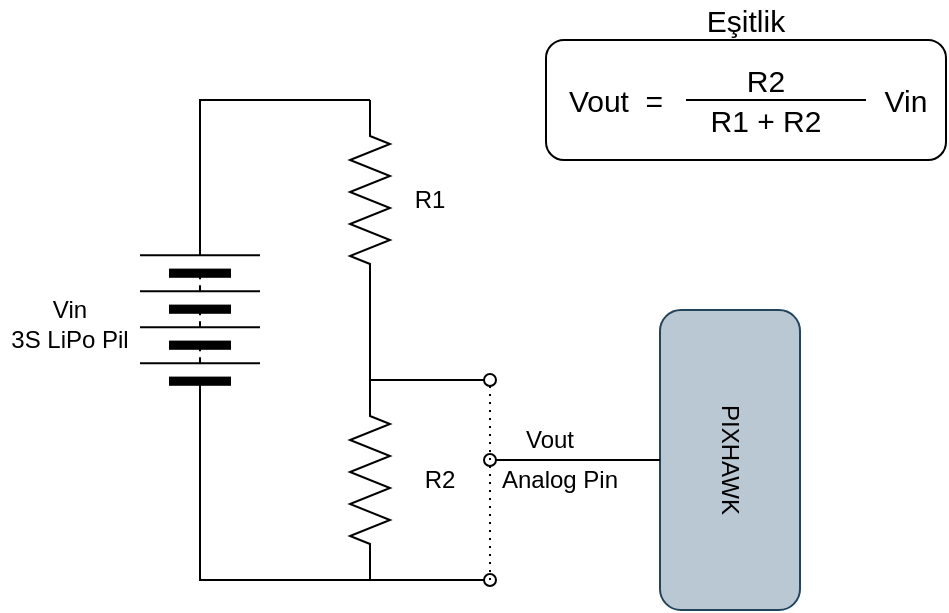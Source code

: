 <mxfile version="14.5.10" type="github">
  <diagram id="Iti2mCT5Af4c9H2t6gtc" name="Page-1">
    <mxGraphModel dx="998" dy="548" grid="1" gridSize="10" guides="1" tooltips="1" connect="1" arrows="1" fold="1" page="1" pageScale="1" pageWidth="827" pageHeight="1169" math="0" shadow="0">
      <root>
        <mxCell id="0" />
        <mxCell id="1" parent="0" />
        <mxCell id="HToAK4ubtSJy5c14UDUK-24" value="" style="rounded=1;whiteSpace=wrap;html=1;fillColor=none;" vertex="1" parent="1">
          <mxGeometry x="308" y="70" width="200" height="60" as="geometry" />
        </mxCell>
        <mxCell id="HToAK4ubtSJy5c14UDUK-1" value="" style="pointerEvents=1;verticalLabelPosition=bottom;shadow=0;dashed=0;align=center;html=1;verticalAlign=top;shape=mxgraph.electrical.miscellaneous.batteryStack;rotation=-90;" vertex="1" parent="1">
          <mxGeometry x="85" y="180" width="100" height="60" as="geometry" />
        </mxCell>
        <mxCell id="HToAK4ubtSJy5c14UDUK-2" value="3S LiPo Pil" style="text;html=1;strokeColor=none;fillColor=none;align=center;verticalAlign=middle;whiteSpace=wrap;rounded=0;" vertex="1" parent="1">
          <mxGeometry x="35" y="215" width="70" height="10" as="geometry" />
        </mxCell>
        <mxCell id="HToAK4ubtSJy5c14UDUK-3" value="" style="pointerEvents=1;verticalLabelPosition=bottom;shadow=0;dashed=0;align=center;html=1;verticalAlign=top;shape=mxgraph.electrical.resistors.resistor_2;rotation=-90;" vertex="1" parent="1">
          <mxGeometry x="170" y="140" width="100" height="20" as="geometry" />
        </mxCell>
        <mxCell id="HToAK4ubtSJy5c14UDUK-4" value="" style="pointerEvents=1;verticalLabelPosition=bottom;shadow=0;dashed=0;align=center;html=1;verticalAlign=top;shape=mxgraph.electrical.resistors.resistor_2;rotation=-90;" vertex="1" parent="1">
          <mxGeometry x="170" y="280" width="100" height="20" as="geometry" />
        </mxCell>
        <mxCell id="HToAK4ubtSJy5c14UDUK-5" value="R1" style="text;html=1;strokeColor=none;fillColor=none;align=center;verticalAlign=middle;whiteSpace=wrap;rounded=0;" vertex="1" parent="1">
          <mxGeometry x="230" y="140" width="40" height="20" as="geometry" />
        </mxCell>
        <mxCell id="HToAK4ubtSJy5c14UDUK-6" value="R2" style="text;html=1;strokeColor=none;fillColor=none;align=center;verticalAlign=middle;whiteSpace=wrap;rounded=0;" vertex="1" parent="1">
          <mxGeometry x="235" y="280" width="40" height="20" as="geometry" />
        </mxCell>
        <mxCell id="HToAK4ubtSJy5c14UDUK-7" value="Vin" style="text;html=1;strokeColor=none;fillColor=none;align=center;verticalAlign=middle;whiteSpace=wrap;rounded=0;" vertex="1" parent="1">
          <mxGeometry x="50" y="195" width="40" height="20" as="geometry" />
        </mxCell>
        <mxCell id="HToAK4ubtSJy5c14UDUK-8" value="" style="endArrow=none;html=1;exitX=0;exitY=0.5;exitDx=0;exitDy=0;exitPerimeter=0;entryX=0;entryY=0.5;entryDx=0;entryDy=0;rounded=0;" edge="1" parent="1" source="HToAK4ubtSJy5c14UDUK-4" target="HToAK4ubtSJy5c14UDUK-1">
          <mxGeometry width="50" height="50" relative="1" as="geometry">
            <mxPoint x="445" y="290" as="sourcePoint" />
            <mxPoint x="495" y="240" as="targetPoint" />
            <Array as="points">
              <mxPoint x="135" y="340" />
            </Array>
          </mxGeometry>
        </mxCell>
        <mxCell id="HToAK4ubtSJy5c14UDUK-9" value="" style="endArrow=none;html=1;exitX=1;exitY=0.5;exitDx=0;exitDy=0;entryX=1;entryY=0.5;entryDx=0;entryDy=0;entryPerimeter=0;rounded=0;" edge="1" parent="1" source="HToAK4ubtSJy5c14UDUK-1" target="HToAK4ubtSJy5c14UDUK-3">
          <mxGeometry width="50" height="50" relative="1" as="geometry">
            <mxPoint x="445" y="290" as="sourcePoint" />
            <mxPoint x="495" y="240" as="targetPoint" />
            <Array as="points">
              <mxPoint x="135" y="100" />
            </Array>
          </mxGeometry>
        </mxCell>
        <mxCell id="HToAK4ubtSJy5c14UDUK-10" value="" style="endArrow=none;html=1;exitX=1;exitY=0.5;exitDx=0;exitDy=0;exitPerimeter=0;entryX=0;entryY=0.5;entryDx=0;entryDy=0;entryPerimeter=0;" edge="1" parent="1" source="HToAK4ubtSJy5c14UDUK-4" target="HToAK4ubtSJy5c14UDUK-3">
          <mxGeometry width="50" height="50" relative="1" as="geometry">
            <mxPoint x="340" y="290" as="sourcePoint" />
            <mxPoint x="390" y="240" as="targetPoint" />
          </mxGeometry>
        </mxCell>
        <mxCell id="HToAK4ubtSJy5c14UDUK-11" value="" style="endArrow=oval;html=1;endFill=0;" edge="1" parent="1">
          <mxGeometry width="50" height="50" relative="1" as="geometry">
            <mxPoint x="220" y="240" as="sourcePoint" />
            <mxPoint x="280" y="240" as="targetPoint" />
          </mxGeometry>
        </mxCell>
        <mxCell id="HToAK4ubtSJy5c14UDUK-12" value="" style="endArrow=oval;html=1;exitX=0;exitY=0.5;exitDx=0;exitDy=0;exitPerimeter=0;endFill=0;" edge="1" parent="1" source="HToAK4ubtSJy5c14UDUK-4">
          <mxGeometry width="50" height="50" relative="1" as="geometry">
            <mxPoint x="390" y="290" as="sourcePoint" />
            <mxPoint x="280" y="340" as="targetPoint" />
          </mxGeometry>
        </mxCell>
        <mxCell id="HToAK4ubtSJy5c14UDUK-13" value="PIXHAWK" style="rounded=1;whiteSpace=wrap;html=1;rotation=90;fillColor=#bac8d3;strokeColor=#23445d;" vertex="1" parent="1">
          <mxGeometry x="325" y="245" width="150" height="70" as="geometry" />
        </mxCell>
        <mxCell id="HToAK4ubtSJy5c14UDUK-15" value="" style="endArrow=none;dashed=1;html=1;dashPattern=1 3;strokeWidth=1;rounded=0;" edge="1" parent="1">
          <mxGeometry width="50" height="50" relative="1" as="geometry">
            <mxPoint x="280" y="340" as="sourcePoint" />
            <mxPoint x="280" y="240" as="targetPoint" />
          </mxGeometry>
        </mxCell>
        <mxCell id="HToAK4ubtSJy5c14UDUK-16" value="Vout" style="text;html=1;strokeColor=none;fillColor=none;align=center;verticalAlign=middle;whiteSpace=wrap;rounded=0;" vertex="1" parent="1">
          <mxGeometry x="290" y="260" width="40" height="20" as="geometry" />
        </mxCell>
        <mxCell id="HToAK4ubtSJy5c14UDUK-18" value="" style="endArrow=none;html=1;strokeWidth=1;entryX=0.5;entryY=1;entryDx=0;entryDy=0;endFill=0;startArrow=oval;startFill=0;" edge="1" parent="1" target="HToAK4ubtSJy5c14UDUK-13">
          <mxGeometry width="50" height="50" relative="1" as="geometry">
            <mxPoint x="280" y="280" as="sourcePoint" />
            <mxPoint x="400" y="240" as="targetPoint" />
          </mxGeometry>
        </mxCell>
        <mxCell id="HToAK4ubtSJy5c14UDUK-19" value="&lt;font style=&quot;font-size: 15px&quot;&gt;Vout&amp;nbsp; =&lt;/font&gt;" style="text;html=1;strokeColor=none;fillColor=none;align=center;verticalAlign=middle;whiteSpace=wrap;rounded=0;" vertex="1" parent="1">
          <mxGeometry x="300" y="80" width="86" height="40" as="geometry" />
        </mxCell>
        <mxCell id="HToAK4ubtSJy5c14UDUK-20" value="&lt;font style=&quot;font-size: 15px&quot;&gt;R1 + R2&lt;/font&gt;" style="text;html=1;strokeColor=none;fillColor=none;align=center;verticalAlign=middle;whiteSpace=wrap;rounded=0;" vertex="1" parent="1">
          <mxGeometry x="378" y="100" width="80" height="20" as="geometry" />
        </mxCell>
        <mxCell id="HToAK4ubtSJy5c14UDUK-21" value="&lt;font style=&quot;font-size: 15px&quot;&gt;R2&lt;/font&gt;" style="text;html=1;strokeColor=none;fillColor=none;align=center;verticalAlign=middle;whiteSpace=wrap;rounded=0;" vertex="1" parent="1">
          <mxGeometry x="398" y="80" width="40" height="20" as="geometry" />
        </mxCell>
        <mxCell id="HToAK4ubtSJy5c14UDUK-22" value="" style="endArrow=none;html=1;strokeWidth=1;exitX=0;exitY=0;exitDx=0;exitDy=0;" edge="1" parent="1" source="HToAK4ubtSJy5c14UDUK-20">
          <mxGeometry width="50" height="50" relative="1" as="geometry">
            <mxPoint x="368" y="280" as="sourcePoint" />
            <mxPoint x="468" y="100" as="targetPoint" />
          </mxGeometry>
        </mxCell>
        <mxCell id="HToAK4ubtSJy5c14UDUK-23" value="&lt;font style=&quot;font-size: 15px&quot;&gt;Vin&lt;/font&gt;" style="text;html=1;strokeColor=none;fillColor=none;align=center;verticalAlign=middle;whiteSpace=wrap;rounded=0;" vertex="1" parent="1">
          <mxGeometry x="468" y="90" width="40" height="20" as="geometry" />
        </mxCell>
        <mxCell id="HToAK4ubtSJy5c14UDUK-25" value="&lt;font style=&quot;font-size: 15px&quot;&gt;Eşitlik&lt;/font&gt;" style="text;html=1;strokeColor=none;fillColor=none;align=center;verticalAlign=middle;whiteSpace=wrap;rounded=0;" vertex="1" parent="1">
          <mxGeometry x="373" y="50" width="70" height="20" as="geometry" />
        </mxCell>
        <mxCell id="HToAK4ubtSJy5c14UDUK-26" value="Analog Pin" style="text;html=1;strokeColor=none;fillColor=none;align=center;verticalAlign=middle;whiteSpace=wrap;rounded=0;" vertex="1" parent="1">
          <mxGeometry x="275" y="280" width="80" height="20" as="geometry" />
        </mxCell>
      </root>
    </mxGraphModel>
  </diagram>
</mxfile>
